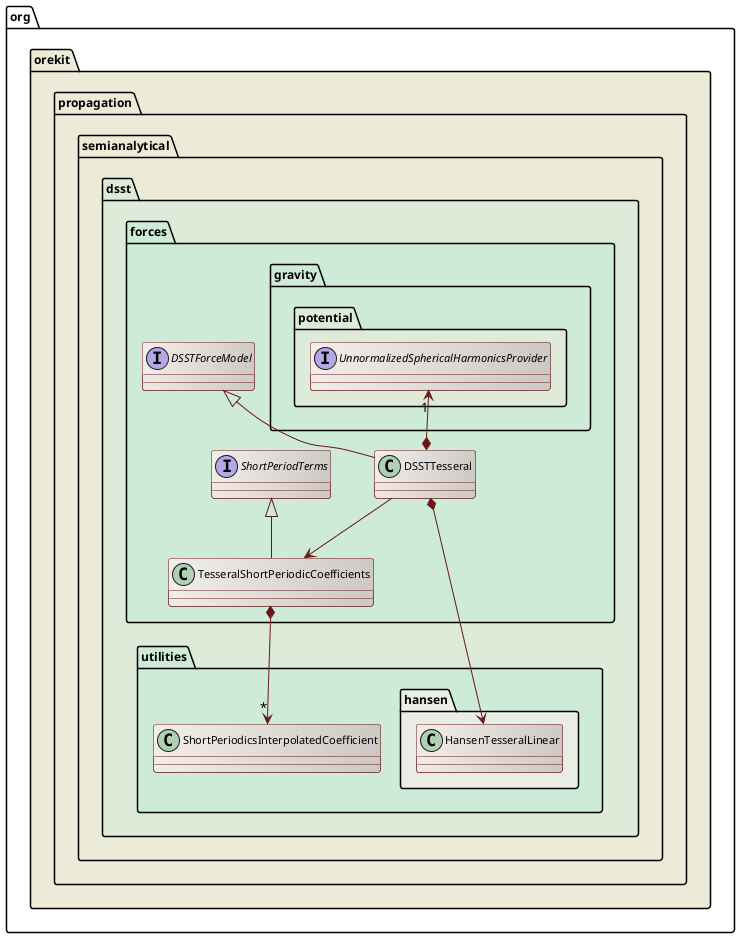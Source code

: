' Copyright 2002-2016 CS Systèmes d'Information
' Licensed to CS Systèmes d'Information (CS) under one or more
' contributor license agreements.  See the NOTICE file distributed with
' this work for additional information regarding copyright ownership.
' CS licenses this file to You under the Apache License, Version 2.0
' (the "License"); you may not use this file except in compliance with
' the License.  You may obtain a copy of the License at
'
'   http://www.apache.org/licenses/LICENSE-2.0
'
' Unless required by applicable law or agreed to in writing, software
' distributed under the License is distributed on an "AS IS" BASIS,
' WITHOUT WARRANTIES OR CONDITIONS OF ANY KIND, either express or implied.
' See the License for the specific language governing permissions and
' limitations under the License.
 
@startuml

  skinparam svek                  true
  skinparam ClassBackgroundColor  #F3EFEB/CCC9C5
  skinparam ClassArrowColor       #691616
  skinparam ClassBorderColor      #691616
  skinparam NoteBackgroundColor   #F3EFEB
  skinparam NoteBorderColor       #691616
  skinparam NoteFontColor         #691616
  skinparam ClassFontSize         11
  skinparam PackageFontSize       12

  package org.orekit #ECEBD8 {

    package propagation.semianalytical.dsst #DDEBD8 {

      Package forces #CEEBD8 {
        interface DSSTForceModel
        interface ShortPeriodTerms
        DSSTForceModel <|-- DSSTTesseral
        DSSTTesseral --> TesseralShortPeriodicCoefficients
        ShortPeriodTerms <|-- TesseralShortPeriodicCoefficients
      }

      package utilities #CEEBD8 {
        package hansen #EAECE6 {
          class HansenTesseralLinear
        }
          TesseralShortPeriodicCoefficients *--> "*" ShortPeriodicsInterpolatedCoefficient
          DSSTTesseral *--> HansenTesseralLinear
       }

      package forces.gravity.potential #DDEBD8 {
          interface UnnormalizedSphericalHarmonicsProvider
          UnnormalizedSphericalHarmonicsProvider "1" <--* DSSTTesseral
      }
  }

@enduml
